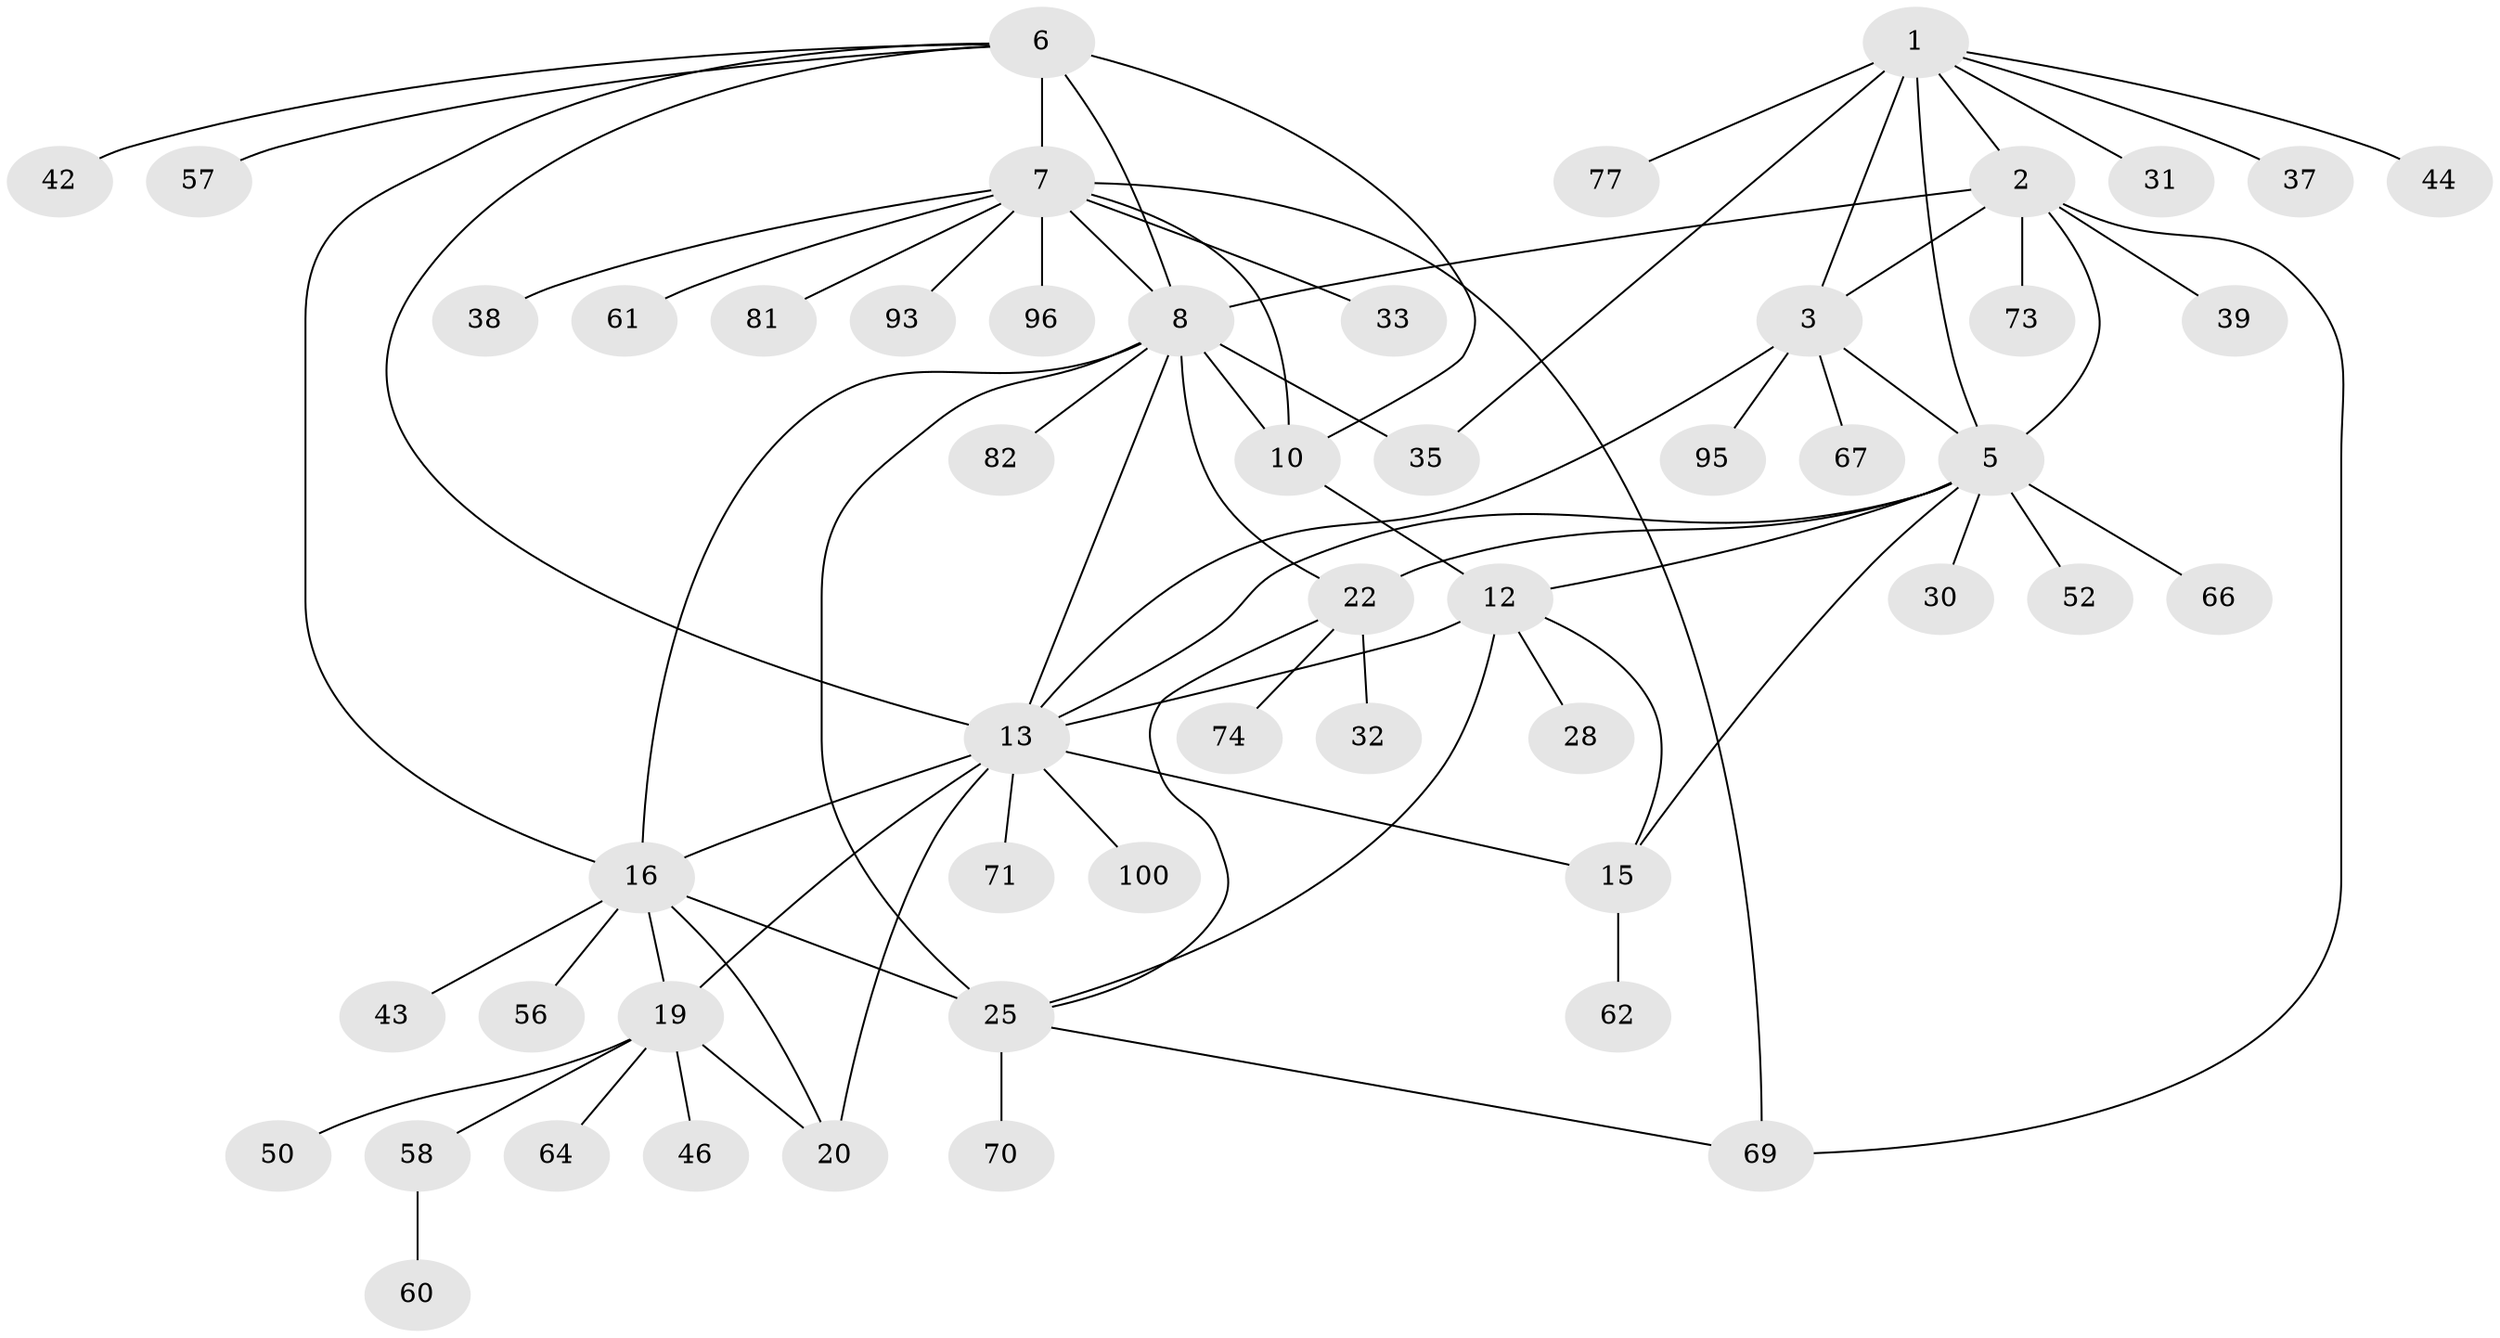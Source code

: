 // original degree distribution, {11: 0.019230769230769232, 8: 0.0673076923076923, 10: 0.019230769230769232, 7: 0.0673076923076923, 6: 0.019230769230769232, 5: 0.028846153846153848, 4: 0.019230769230769232, 9: 0.009615384615384616, 2: 0.125, 3: 0.04807692307692308, 1: 0.5769230769230769}
// Generated by graph-tools (version 1.1) at 2025/15/03/09/25 04:15:47]
// undirected, 52 vertices, 76 edges
graph export_dot {
graph [start="1"]
  node [color=gray90,style=filled];
  1 [super="+49+29"];
  2;
  3 [super="+4+53"];
  5 [super="+11"];
  6 [super="+89+65+9"];
  7;
  8 [super="+21"];
  10 [super="+54"];
  12 [super="+55+51"];
  13 [super="+18+14+68+76+91"];
  15;
  16 [super="+17+47"];
  19;
  20 [super="+59"];
  22;
  25 [super="+99"];
  28 [super="+40+104"];
  30;
  31;
  32;
  33;
  35;
  37;
  38;
  39;
  42;
  43;
  44 [super="+48"];
  46;
  50 [super="+80+87+78"];
  52 [super="+75"];
  56;
  57;
  58 [super="+63"];
  60;
  61;
  62 [super="+88"];
  64;
  66;
  67;
  69 [super="+83"];
  70;
  71;
  73;
  74;
  77;
  81 [super="+98"];
  82;
  93;
  95;
  96;
  100;
  1 -- 2;
  1 -- 3 [weight=2];
  1 -- 5;
  1 -- 31;
  1 -- 35;
  1 -- 37;
  1 -- 44;
  1 -- 77;
  2 -- 3 [weight=2];
  2 -- 5;
  2 -- 8;
  2 -- 39;
  2 -- 69;
  2 -- 73;
  3 -- 5 [weight=2];
  3 -- 67;
  3 -- 95;
  3 -- 13;
  5 -- 22;
  5 -- 66;
  5 -- 52;
  5 -- 12;
  5 -- 13 [weight=2];
  5 -- 30;
  5 -- 15;
  6 -- 7 [weight=2];
  6 -- 8 [weight=2];
  6 -- 10 [weight=2];
  6 -- 42;
  6 -- 57;
  6 -- 16;
  6 -- 13;
  7 -- 8;
  7 -- 10;
  7 -- 33;
  7 -- 38;
  7 -- 61;
  7 -- 69;
  7 -- 81;
  7 -- 93;
  7 -- 96;
  8 -- 10;
  8 -- 82;
  8 -- 13;
  8 -- 16 [weight=2];
  8 -- 25 [weight=3];
  8 -- 35;
  8 -- 22 [weight=3];
  10 -- 12;
  12 -- 13 [weight=2];
  12 -- 15;
  12 -- 25;
  12 -- 28;
  13 -- 15 [weight=2];
  13 -- 16 [weight=2];
  13 -- 19;
  13 -- 20;
  13 -- 100;
  13 -- 71;
  15 -- 62;
  16 -- 19 [weight=2];
  16 -- 20 [weight=2];
  16 -- 25;
  16 -- 43;
  16 -- 56;
  19 -- 20;
  19 -- 46;
  19 -- 50;
  19 -- 58;
  19 -- 64;
  22 -- 25;
  22 -- 32;
  22 -- 74;
  25 -- 70;
  25 -- 69;
  58 -- 60;
}
